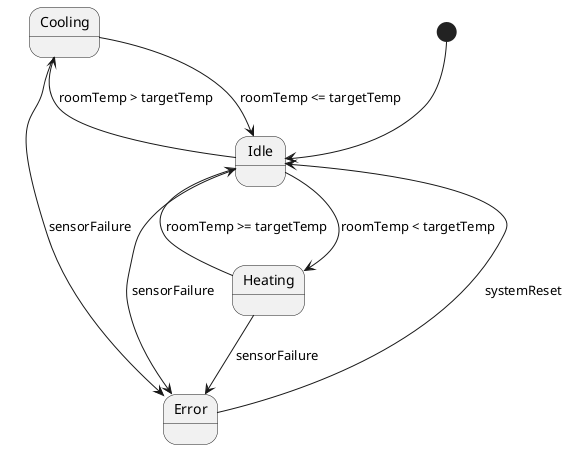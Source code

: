 @startuml
[*] --> Idle

Idle --> Heating : roomTemp < targetTemp
Idle --> Cooling : roomTemp > targetTemp

Heating --> Idle : roomTemp >= targetTemp
Cooling -> Idle : roomTemp <= targetTemp

Idle --> Error : sensorFailure
Heating --> Error : sensorFailure
Cooling --> Error : sensorFailure

Error --> Idle : systemReset

@enduml